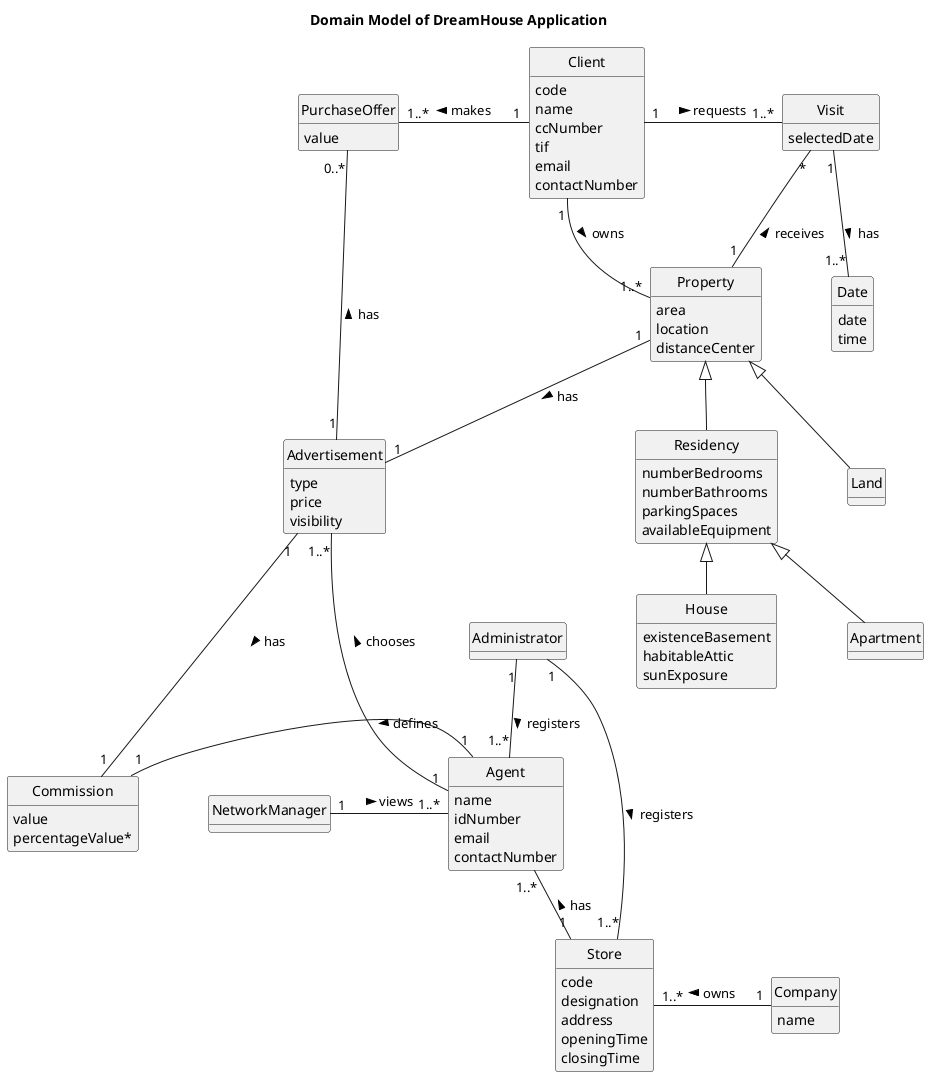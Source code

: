 @startuml

hide circle
skinparam ClassAttributeIconSize 0
hide methods
skinparam ranksep 50
skinparam nodesep 70

title Domain Model of DreamHouse Application

class Company {
  name
}

class Store {
  code
  designation
  address
  openingTime
  closingTime
}

class Administrator {}

class Agent {
  name
  idNumber
  email
  contactNumber
}

class Client {
  code
  name
  ccNumber
  tif
  email
  contactNumber
}

class Property {
  area
  location
  distanceCenter
}

class Visit {
  selectedDate
}

class Date {
  date
  time
}

class Commission {
  value
  percentageValue*
}

class Advertisement {
  type
  price
  visibility
}

class PurchaseOffer {
  value
}

class Land {}

class Residency {
  numberBedrooms
  numberBathrooms
  parkingSpaces
  availableEquipment
}

class House {
  existenceBasement
  habitableAttic
  sunExposure
}

class Apartment {}

class NetworkManager{}


Company "1" -left- "1..*" Store : owns >
NetworkManager "1" -right- "1..*" Agent : views >
Administrator "1" -right- "1..*" Store : registers >
Administrator "1" -down- "1..*" Agent : registers >
Store "1" -up- "1..*" Agent : has >
Agent "1" -left- "1" Commission : defines >
Agent "1" -left- "1..*" Advertisement : chooses >

Advertisement "1" --down- "1" Commission : has >
Advertisement "1" -left- "0..*" PurchaseOffer : has >
Property "1" -down- "1" Advertisement : has >

Visit "*" -down- "1" Property : receives <
Client "1" -down- "1..*" Property : owns >
Client "1" -left- "1..*" PurchaseOffer : makes >
Client "1" -right- "1..*" Visit : requests >
Visit "1" -down- "1..*" Date : has >



Property <|-- Land
Property <|-- Residency
Residency <|-- House
Residency <|-- Apartment

@enduml